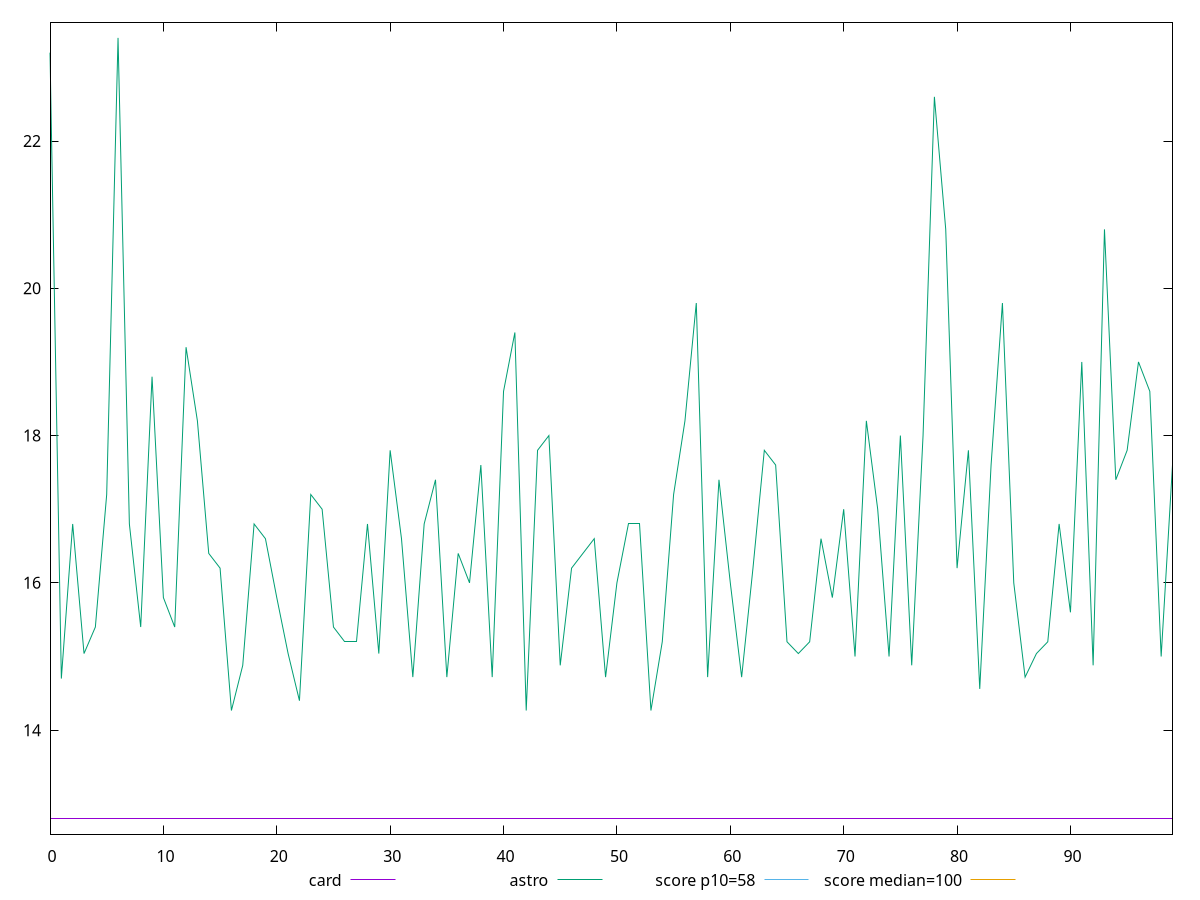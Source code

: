 reset

$card <<EOF
0 12.8
1 12.8
2 12.8
3 12.8
4 12.8
5 12.8
6 12.8
7 12.8
8 12.8
9 12.8
10 12.8
11 12.8
12 12.8
13 12.8
14 12.8
15 12.8
16 12.8
17 12.8
18 12.8
19 12.8
20 12.8
21 12.8
22 12.8
23 12.8
24 12.8
25 12.8
26 12.8
27 12.8
28 12.8
29 12.8
30 12.8
31 12.8
32 12.8
33 12.8
34 12.8
35 12.8
36 12.8
37 12.8
38 12.8
39 12.8
40 12.8
41 12.8
42 12.8
43 12.8
44 12.8
45 12.8
46 12.8
47 12.8
48 12.8
49 12.8
50 12.8
51 12.8
52 12.8
53 12.8
54 12.8
55 12.8
56 12.8
57 12.8
58 12.8
59 12.8
60 12.8
61 12.8
62 12.8
63 12.8
64 12.8
65 12.8
66 12.8
67 12.8
68 12.8
69 12.8
70 12.8
71 12.8
72 12.8
73 12.8
74 12.8
75 12.8
76 12.8
77 12.8
78 12.8
79 12.8
80 12.8
81 12.8
82 12.8
83 12.8
84 12.8
85 12.8
86 12.8
87 12.8
88 12.8
89 12.8
90 12.8
91 12.8
92 12.8
93 12.8
94 12.8
95 12.8
96 12.8
97 12.8
98 12.8
99 12.8
EOF

$astro <<EOF
0 23.200000000000003
1 14.700000000000001
2 16.8
3 15.040000000000001
4 15.4
5 17.2
6 23.400000000000002
7 16.8
8 15.4
9 18.8
10 15.8
11 15.4
12 19.200000000000003
13 18.2
14 16.400000000000002
15 16.2
16 14.266666666666666
17 14.880000000000003
18 16.8
19 16.6
20 15.8
21 15.040000000000001
22 14.4
23 17.2
24 17
25 15.4
26 15.200000000000001
27 15.200000000000001
28 16.8
29 15.040000000000001
30 17.8
31 16.6
32 14.719999999999999
33 16.8
34 17.400000000000002
35 14.719999999999999
36 16.400000000000002
37 16
38 17.6
39 14.719999999999999
40 18.6
41 19.400000000000002
42 14.266666666666666
43 17.8
44 18
45 14.880000000000003
46 16.2
47 16.400000000000002
48 16.6
49 14.719999999999999
50 16
51 16.8
52 16.8
53 14.266666666666666
54 15.200000000000001
55 17.2
56 18.2
57 19.8
58 14.719999999999999
59 17.400000000000002
60 16
61 14.719999999999999
62 16.2
63 17.8
64 17.6
65 15.200000000000001
66 15.040000000000001
67 15.200000000000001
68 16.6
69 15.8
70 17
71 15
72 18.2
73 17
74 15
75 18
76 14.880000000000003
77 18
78 22.6
79 20.8
80 16.2
81 17.8
82 14.56
83 17.6
84 19.8
85 16
86 14.719999999999999
87 15.040000000000001
88 15.200000000000001
89 16.8
90 15.600000000000001
91 19
92 14.880000000000003
93 20.8
94 17.400000000000002
95 17.8
96 19
97 18.6
98 15
99 17.6
EOF

set key outside below
set xrange [0:99]
set yrange [12.588000000000001:23.612000000000002]
set trange [12.588000000000001:23.612000000000002]
set terminal svg size 640, 520 enhanced background rgb 'white'
set output "reports/report_00032_2021-02-25T10-28-15.087Z/estimated-input-latency/comparison/line/2_vs_3.svg"

plot $card title "card" with line, \
     $astro title "astro" with line, \
     58 title "score p10=58", \
     100 title "score median=100"

reset
